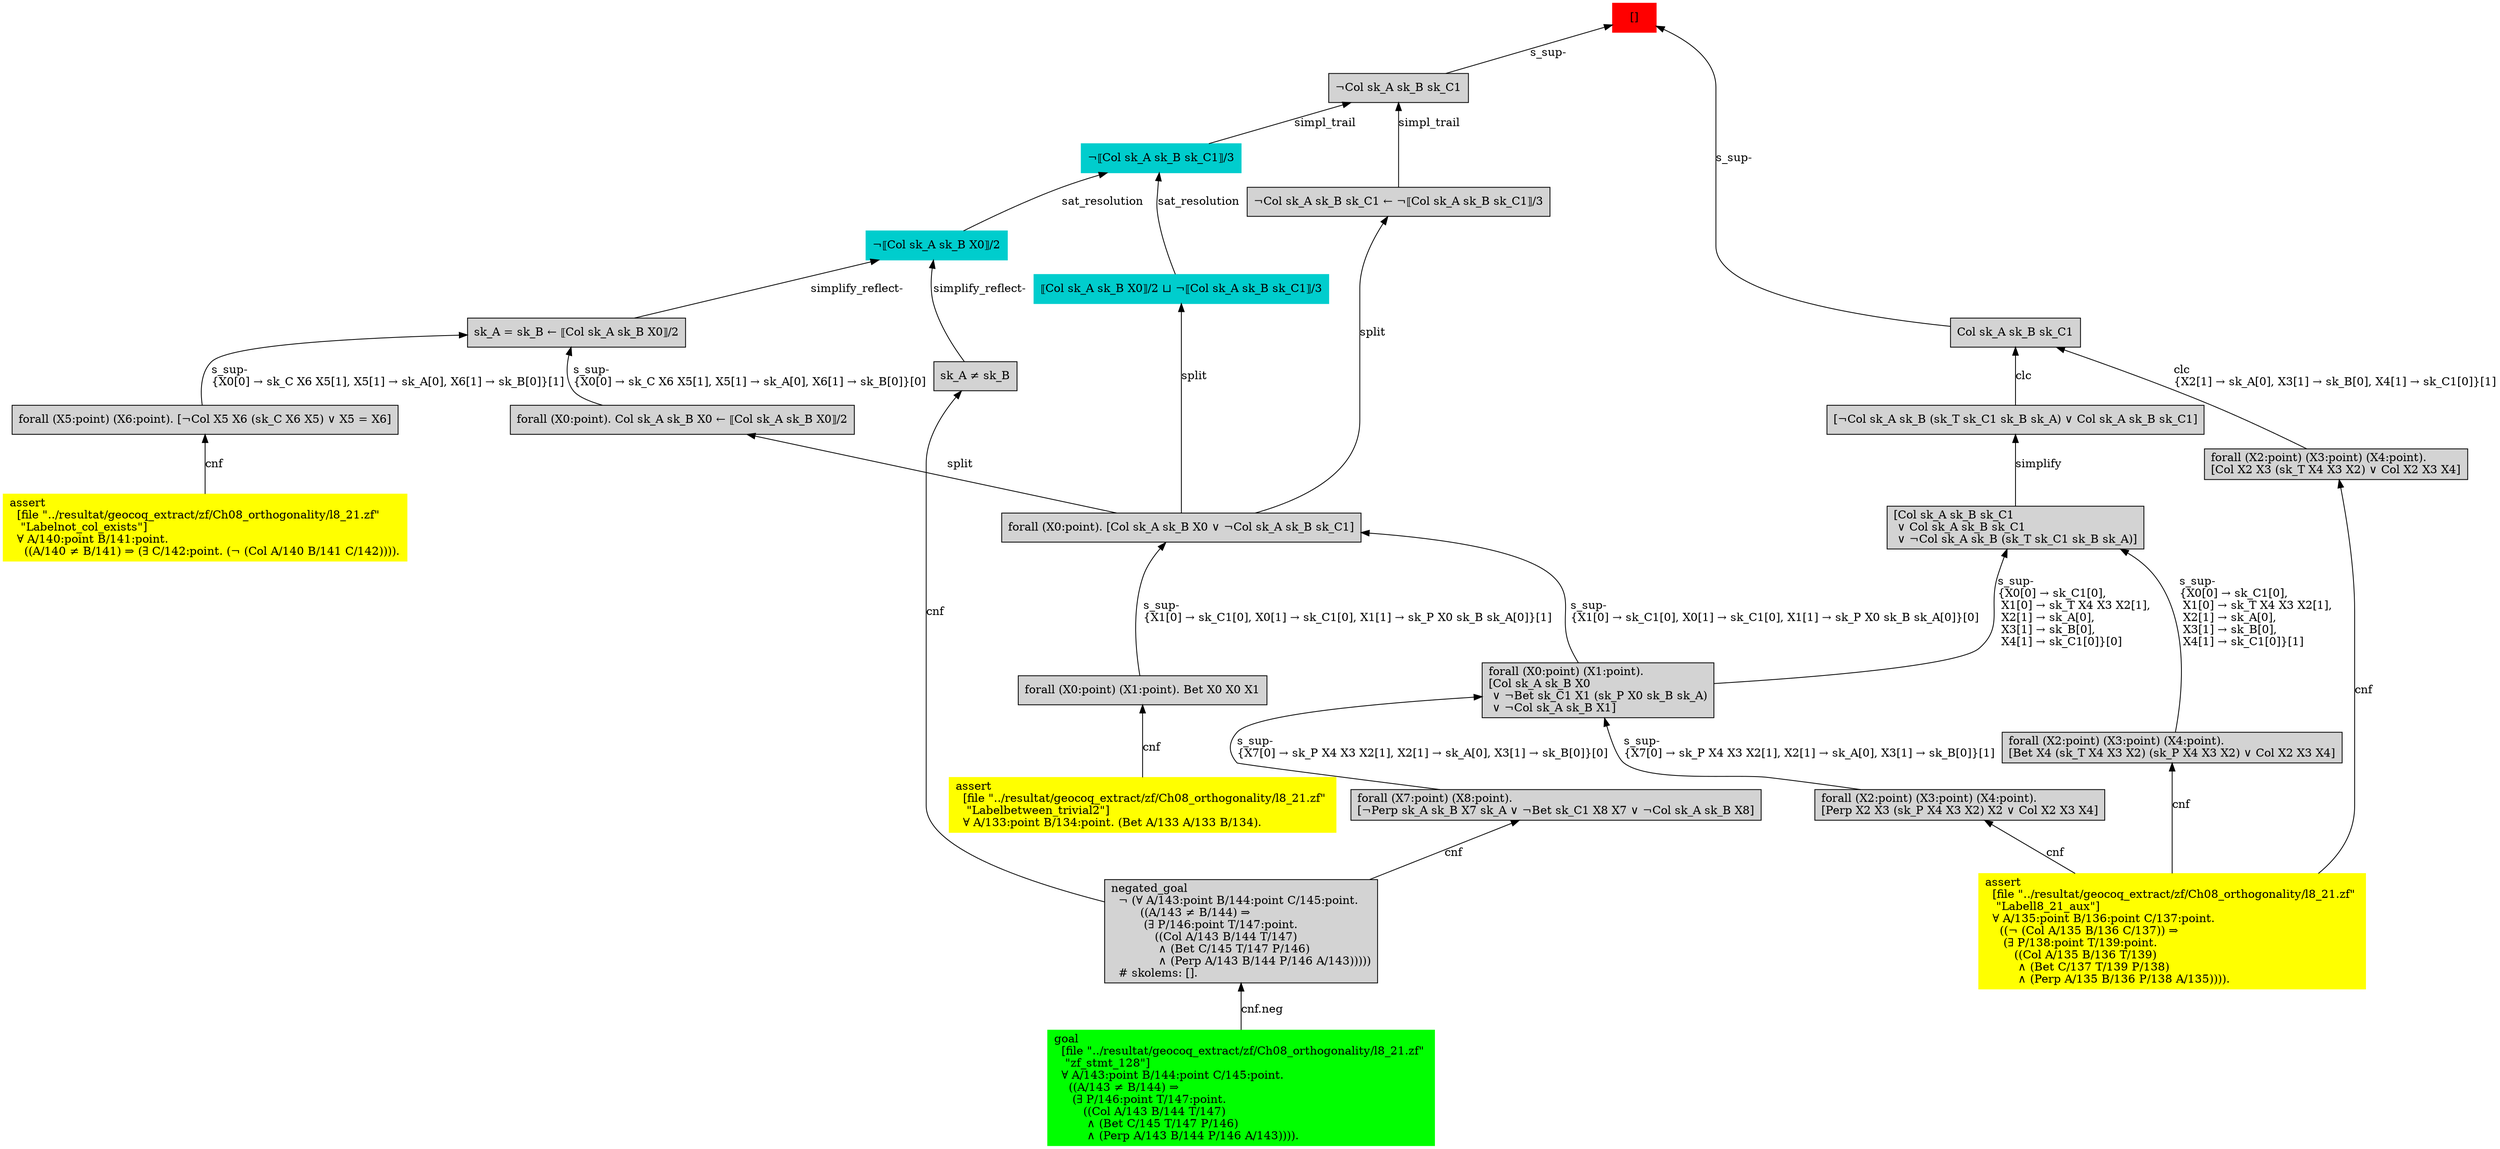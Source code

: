 digraph "unsat_graph" {
  vertex_0 [color=red, label="[]", shape=box, style=filled];
  vertex_0 -> vertex_1 [label="s_sup-\l", dir="back"];
  vertex_1 [shape=box, label="¬Col sk_A sk_B sk_C1\l", style=filled];
  vertex_1 -> vertex_2 [label="simpl_trail", dir="back"];
  vertex_2 [color=cyan3, shape=box, label="¬⟦Col sk_A sk_B sk_C1⟧/3\l", style=filled];
  vertex_2 -> vertex_3 [label="sat_resolution", dir="back"];
  vertex_3 [color=cyan3, shape=box, label="¬⟦Col sk_A sk_B X0⟧/2\l", style=filled];
  vertex_3 -> vertex_4 [label="simplify_reflect-", dir="back"];
  vertex_4 [shape=box, label="sk_A ≠ sk_B\l", style=filled];
  vertex_4 -> vertex_5 [label="cnf", dir="back"];
  vertex_5 [shape=box, label="negated_goal\l  ¬ (∀ A/143:point B/144:point C/145:point.\l        ((A/143 ≠ B/144) ⇒\l         (∃ P/146:point T/147:point.\l            ((Col A/143 B/144 T/147)\l             ∧ (Bet C/145 T/147 P/146)\l             ∧ (Perp A/143 B/144 P/146 A/143)))))\l  # skolems: [].\l", style=filled];
  vertex_5 -> vertex_6 [label="cnf.neg", dir="back"];
  vertex_6 [color=green, shape=box, label="goal\l  [file \"../resultat/geocoq_extract/zf/Ch08_orthogonality/l8_21.zf\" \l   \"zf_stmt_128\"]\l  ∀ A/143:point B/144:point C/145:point.\l    ((A/143 ≠ B/144) ⇒\l     (∃ P/146:point T/147:point.\l        ((Col A/143 B/144 T/147)\l         ∧ (Bet C/145 T/147 P/146)\l         ∧ (Perp A/143 B/144 P/146 A/143)))).\l", style=filled];
  vertex_3 -> vertex_7 [label="simplify_reflect-", dir="back"];
  vertex_7 [shape=box, label="sk_A = sk_B ← ⟦Col sk_A sk_B X0⟧/2\l", style=filled];
  vertex_7 -> vertex_8 [label="s_sup-\l\{X0[0] → sk_C X6 X5[1], X5[1] → sk_A[0], X6[1] → sk_B[0]\}[1]\l", dir="back"];
  vertex_8 [shape=box, label="forall (X5:point) (X6:point). [¬Col X5 X6 (sk_C X6 X5) ∨ X5 = X6]\l", style=filled];
  vertex_8 -> vertex_9 [label="cnf", dir="back"];
  vertex_9 [color=yellow, shape=box, label="assert\l  [file \"../resultat/geocoq_extract/zf/Ch08_orthogonality/l8_21.zf\" \l   \"Labelnot_col_exists\"]\l  ∀ A/140:point B/141:point.\l    ((A/140 ≠ B/141) ⇒ (∃ C/142:point. (¬ (Col A/140 B/141 C/142)))).\l", style=filled];
  vertex_7 -> vertex_10 [label="s_sup-\l\{X0[0] → sk_C X6 X5[1], X5[1] → sk_A[0], X6[1] → sk_B[0]\}[0]\l", dir="back"];
  vertex_10 [shape=box, label="forall (X0:point). Col sk_A sk_B X0 ← ⟦Col sk_A sk_B X0⟧/2\l", style=filled];
  vertex_10 -> vertex_11 [label="split", dir="back"];
  vertex_11 [shape=box, label="forall (X0:point). [Col sk_A sk_B X0 ∨ ¬Col sk_A sk_B sk_C1]\l", style=filled];
  vertex_11 -> vertex_12 [label="s_sup-\l\{X1[0] → sk_C1[0], X0[1] → sk_C1[0], X1[1] → sk_P X0 sk_B sk_A[0]\}[0]\l", dir="back"];
  vertex_12 [shape=box, label="forall (X0:point) (X1:point).\l[Col sk_A sk_B X0\l ∨ ¬Bet sk_C1 X1 (sk_P X0 sk_B sk_A)\l ∨ ¬Col sk_A sk_B X1]\l", style=filled];
  vertex_12 -> vertex_13 [label="s_sup-\l\{X7[0] → sk_P X4 X3 X2[1], X2[1] → sk_A[0], X3[1] → sk_B[0]\}[0]\l", dir="back"];
  vertex_13 [shape=box, label="forall (X7:point) (X8:point).\l[¬Perp sk_A sk_B X7 sk_A ∨ ¬Bet sk_C1 X8 X7 ∨ ¬Col sk_A sk_B X8]\l", style=filled];
  vertex_13 -> vertex_5 [label="cnf", dir="back"];
  vertex_12 -> vertex_14 [label="s_sup-\l\{X7[0] → sk_P X4 X3 X2[1], X2[1] → sk_A[0], X3[1] → sk_B[0]\}[1]\l", dir="back"];
  vertex_14 [shape=box, label="forall (X2:point) (X3:point) (X4:point).\l[Perp X2 X3 (sk_P X4 X3 X2) X2 ∨ Col X2 X3 X4]\l", style=filled];
  vertex_14 -> vertex_15 [label="cnf", dir="back"];
  vertex_15 [color=yellow, shape=box, label="assert\l  [file \"../resultat/geocoq_extract/zf/Ch08_orthogonality/l8_21.zf\" \l   \"Labell8_21_aux\"]\l  ∀ A/135:point B/136:point C/137:point.\l    ((¬ (Col A/135 B/136 C/137)) ⇒\l     (∃ P/138:point T/139:point.\l        ((Col A/135 B/136 T/139)\l         ∧ (Bet C/137 T/139 P/138)\l         ∧ (Perp A/135 B/136 P/138 A/135)))).\l", style=filled];
  vertex_11 -> vertex_16 [label="s_sup-\l\{X1[0] → sk_C1[0], X0[1] → sk_C1[0], X1[1] → sk_P X0 sk_B sk_A[0]\}[1]\l", dir="back"];
  vertex_16 [shape=box, label="forall (X0:point) (X1:point). Bet X0 X0 X1\l", style=filled];
  vertex_16 -> vertex_17 [label="cnf", dir="back"];
  vertex_17 [color=yellow, shape=box, label="assert\l  [file \"../resultat/geocoq_extract/zf/Ch08_orthogonality/l8_21.zf\" \l   \"Labelbetween_trivial2\"]\l  ∀ A/133:point B/134:point. (Bet A/133 A/133 B/134).\l", style=filled];
  vertex_2 -> vertex_18 [label="sat_resolution", dir="back"];
  vertex_18 [color=cyan3, shape=box, label="⟦Col sk_A sk_B X0⟧/2 ⊔ ¬⟦Col sk_A sk_B sk_C1⟧/3\l", style=filled];
  vertex_18 -> vertex_11 [label="split", dir="back"];
  vertex_1 -> vertex_19 [label="simpl_trail", dir="back"];
  vertex_19 [shape=box, label="¬Col sk_A sk_B sk_C1 ← ¬⟦Col sk_A sk_B sk_C1⟧/3\l", style=filled];
  vertex_19 -> vertex_11 [label="split", dir="back"];
  vertex_0 -> vertex_20 [label="s_sup-\l", dir="back"];
  vertex_20 [shape=box, label="Col sk_A sk_B sk_C1\l", style=filled];
  vertex_20 -> vertex_21 [label="clc\l\{X2[1] → sk_A[0], X3[1] → sk_B[0], X4[1] → sk_C1[0]\}[1]\l", dir="back"];
  vertex_21 [shape=box, label="forall (X2:point) (X3:point) (X4:point).\l[Col X2 X3 (sk_T X4 X3 X2) ∨ Col X2 X3 X4]\l", style=filled];
  vertex_21 -> vertex_15 [label="cnf", dir="back"];
  vertex_20 -> vertex_22 [label="clc", dir="back"];
  vertex_22 [shape=box, label="[¬Col sk_A sk_B (sk_T sk_C1 sk_B sk_A) ∨ Col sk_A sk_B sk_C1]\l", style=filled];
  vertex_22 -> vertex_23 [label="simplify", dir="back"];
  vertex_23 [shape=box, label="[Col sk_A sk_B sk_C1\l ∨ Col sk_A sk_B sk_C1\l ∨ ¬Col sk_A sk_B (sk_T sk_C1 sk_B sk_A)]\l", style=filled];
  vertex_23 -> vertex_12 [label="s_sup-\l\{X0[0] → sk_C1[0], \l X1[0] → sk_T X4 X3 X2[1], \l X2[1] → sk_A[0], \l X3[1] → sk_B[0], \l X4[1] → sk_C1[0]\}[0]\l", dir="back"];
  vertex_23 -> vertex_24 [label="s_sup-\l\{X0[0] → sk_C1[0], \l X1[0] → sk_T X4 X3 X2[1], \l X2[1] → sk_A[0], \l X3[1] → sk_B[0], \l X4[1] → sk_C1[0]\}[1]\l", dir="back"];
  vertex_24 [shape=box, label="forall (X2:point) (X3:point) (X4:point).\l[Bet X4 (sk_T X4 X3 X2) (sk_P X4 X3 X2) ∨ Col X2 X3 X4]\l", style=filled];
  vertex_24 -> vertex_15 [label="cnf", dir="back"];
  }



